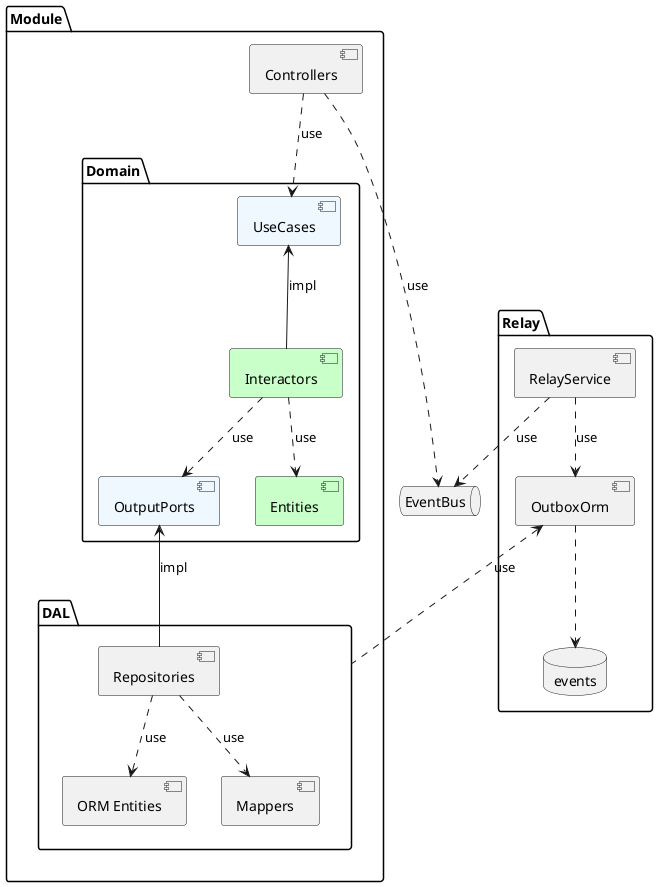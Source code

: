 @startuml

package "Module" {


package "Domain" {
 component [UseCases] #AliceBlue
 component [Entities] #TECHNOLOGY
 component [OutputPorts] #AliceBlue
 component [Interactors] #TECHNOLOGY

 [Interactors] -up-> [UseCases] : impl
 [Interactors] .down.> [Entities] : use
 [Interactors] .down.> [OutputPorts] : use
}

[Controllers] ..> [UseCases] : use

package "DAL" {
[Repositories] -up-> [OutputPorts] : impl
[Repositories] .down.> [ORM Entities] : use
[Repositories] .down.> [Mappers] : use
}
}

queue EventBus

package "Relay" {
 [RelayService] ..> [OutboxOrm] : use
 [RelayService] ..> [EventBus] : use
 [Controllers] ..> [EventBus] : use
 [OutboxOrm] <.. [DAL] : use

 database events

 [OutboxOrm] ..> [events]

}


@enduml
